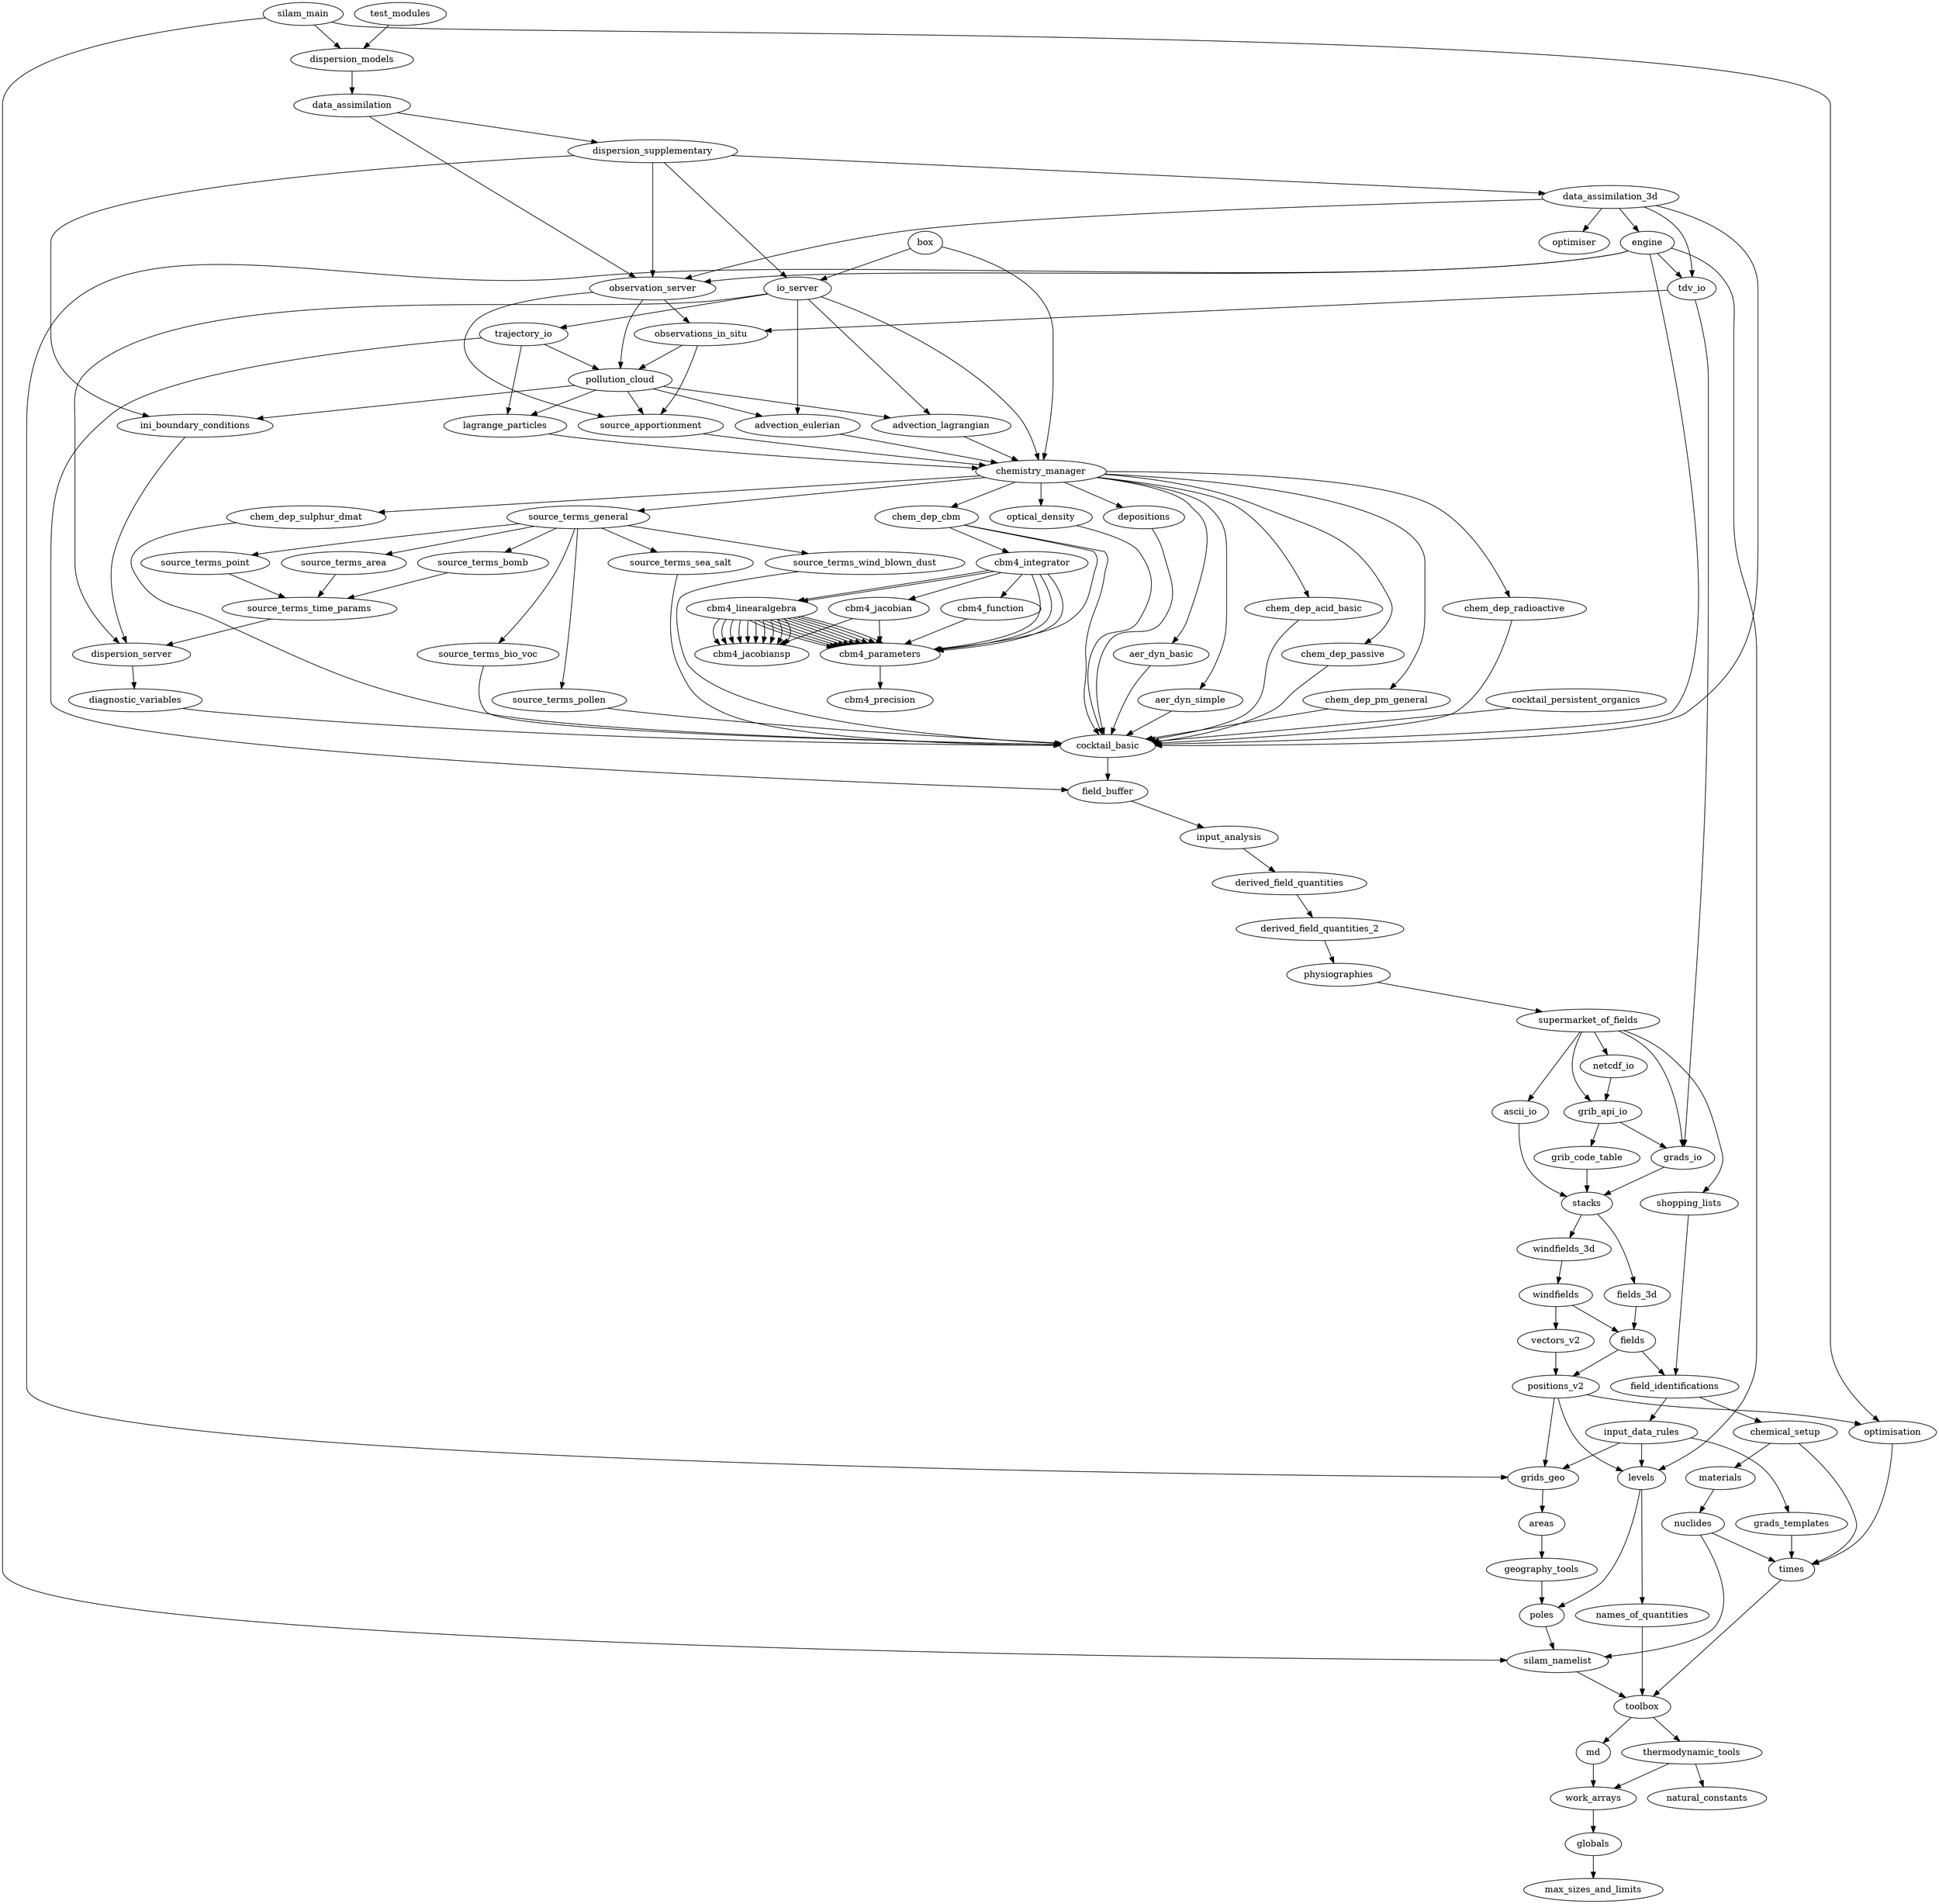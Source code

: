 digraph silam {
advection_eulerian -> chemistry_manager 
advection_lagrangian -> chemistry_manager 
aer_dyn_basic -> cocktail_basic 
aer_dyn_simple -> cocktail_basic 
areas -> geography_tools 
ascii_io -> stacks 
box -> chemistry_manager 
box -> io_server 
cbm4_function -> cbm4_parameters 
cbm4_integrator -> cbm4_parameters 
cbm4_integrator -> cbm4_linearalgebra 
cbm4_integrator -> cbm4_parameters 
cbm4_integrator -> cbm4_function 
cbm4_integrator -> cbm4_parameters 
cbm4_integrator -> cbm4_jacobian 
cbm4_integrator -> cbm4_linearalgebra 
cbm4_jacobian -> cbm4_parameters 
cbm4_jacobian -> cbm4_jacobiansp 
cbm4_linearalgebra -> cbm4_parameters 
cbm4_linearalgebra -> cbm4_jacobiansp 
cbm4_linearalgebra -> cbm4_parameters 
cbm4_linearalgebra -> cbm4_jacobiansp 
cbm4_linearalgebra -> cbm4_parameters 
cbm4_linearalgebra -> cbm4_jacobiansp 
cbm4_linearalgebra -> cbm4_parameters 
cbm4_linearalgebra -> cbm4_jacobiansp 
cbm4_linearalgebra -> cbm4_parameters 
cbm4_linearalgebra -> cbm4_jacobiansp 
cbm4_linearalgebra -> cbm4_parameters 
cbm4_linearalgebra -> cbm4_jacobiansp 
cbm4_linearalgebra -> cbm4_parameters 
cbm4_linearalgebra -> cbm4_jacobiansp 
cbm4_linearalgebra -> cbm4_parameters 
cbm4_linearalgebra -> cbm4_jacobiansp 
cbm4_linearalgebra -> cbm4_parameters 
cbm4_linearalgebra -> cbm4_jacobiansp 
cbm4_linearalgebra -> cbm4_parameters 
cbm4_linearalgebra -> cbm4_jacobiansp 
cbm4_parameters -> cbm4_precision 
chem_dep_acid_basic -> cocktail_basic 
chem_dep_cbm -> cbm4_parameters 
chem_dep_cbm -> cbm4_integrator 
chem_dep_cbm -> cocktail_basic 
chem_dep_passive -> cocktail_basic 
chem_dep_pm_general -> cocktail_basic 
cocktail_persistent_organics -> cocktail_basic 
chem_dep_radioactive -> cocktail_basic 
chem_dep_sulphur_dmat -> cocktail_basic 
chemical_setup -> materials 
chemical_setup -> times 
chemistry_manager -> source_terms_general 
chemistry_manager -> optical_density 
chemistry_manager -> depositions 
chemistry_manager -> chem_dep_passive 
chemistry_manager -> chem_dep_pm_general 
chemistry_manager -> chem_dep_sulphur_dmat 
chemistry_manager -> chem_dep_acid_basic 
chemistry_manager -> chem_dep_cbm 
chemistry_manager -> chem_dep_radioactive 
chemistry_manager -> aer_dyn_basic 
chemistry_manager -> aer_dyn_simple 
cocktail_basic -> field_buffer 
data_assimilation_3d -> observation_server 
data_assimilation_3d -> engine 
data_assimilation_3d -> tdv_io 
data_assimilation_3d -> optimiser 
data_assimilation_3d -> cocktail_basic 
data_assimilation -> dispersion_supplementary 
data_assimilation -> observation_server 
depositions -> cocktail_basic 
derived_field_quantities_2 -> physiographies 
derived_field_quantities -> derived_field_quantities_2 
diagnostic_variables -> cocktail_basic 
dispersion_models -> data_assimilation 
dispersion_server -> diagnostic_variables 
dispersion_supplementary -> observation_server 
dispersion_supplementary -> data_assimilation_3d 
dispersion_supplementary -> io_server 
dispersion_supplementary -> ini_boundary_conditions 
field_buffer -> input_analysis 
field_identifications -> input_data_rules 
field_identifications -> chemical_setup 
fields_3d -> fields 
fields -> field_identifications 
fields -> positions_v2 
geography_tools -> poles 
globals -> max_sizes_and_limits 
grads_io -> stacks 
grads_templates -> times 
grib_api_io -> grads_io 
grib_api_io -> grib_code_table 
grib_code_table -> stacks 
grids_geo -> areas 
ini_boundary_conditions -> dispersion_server 
input_analysis -> derived_field_quantities 
input_data_rules -> grads_templates 
input_data_rules -> levels 
input_data_rules -> grids_geo 
io_server -> trajectory_io 
io_server -> advection_eulerian 
io_server -> advection_lagrangian 
io_server -> chemistry_manager 
io_server -> dispersion_server 
lagrange_particles -> chemistry_manager 
levels -> poles 
levels -> names_of_quantities 
materials -> nuclides 
md -> work_arrays 
silam_namelist -> toolbox 
names_of_quantities -> toolbox 
netcdf_io -> grib_api_io 
nuclides -> silam_namelist 
nuclides -> times 
observation_server -> observations_in_situ 
observation_server -> pollution_cloud 
observation_server -> source_apportionment 
observations_in_situ -> pollution_cloud 
observations_in_situ -> source_apportionment 
optical_density -> cocktail_basic 
optimisation -> times 
physiographies -> supermarket_of_fields 
poles -> silam_namelist 
pollution_cloud -> source_apportionment 
pollution_cloud -> lagrange_particles 
pollution_cloud -> advection_lagrangian 
pollution_cloud -> advection_eulerian 
pollution_cloud -> ini_boundary_conditions 
positions_v2 -> optimisation 
positions_v2 -> levels 
positions_v2 -> grids_geo 
shopping_lists -> field_identifications 
silam_main -> dispersion_models 
silam_main -> optimisation 
silam_main -> silam_namelist 
source_apportionment -> chemistry_manager 
source_terms_area -> source_terms_time_params 
source_terms_bio_voc -> cocktail_basic 
source_terms_bomb -> source_terms_time_params 
source_terms_general -> source_terms_area 
source_terms_general -> source_terms_bio_voc 
source_terms_general -> source_terms_bomb 
source_terms_general -> source_terms_point 
source_terms_general -> source_terms_pollen 
source_terms_general -> source_terms_sea_salt 
source_terms_general -> source_terms_wind_blown_dust 
source_terms_point -> source_terms_time_params 
source_terms_pollen -> cocktail_basic 
source_terms_sea_salt -> cocktail_basic 
source_terms_time_params -> dispersion_server 
source_terms_wind_blown_dust -> cocktail_basic 
stacks -> fields_3d 
stacks -> windfields_3d 
supermarket_of_fields -> netcdf_io 
supermarket_of_fields -> grads_io 
supermarket_of_fields -> grib_api_io 
supermarket_of_fields -> shopping_lists 
supermarket_of_fields -> ascii_io 
engine -> observation_server 
engine -> grids_geo 
engine -> levels 
engine -> tdv_io 
engine -> cocktail_basic 
tdv_io -> grads_io 
tdv_io -> observations_in_situ 
test_modules -> dispersion_models 
thermodynamic_tools -> work_arrays 
thermodynamic_tools -> natural_constants 
times -> toolbox 
toolbox -> md 
toolbox -> thermodynamic_tools 
trajectory_io -> pollution_cloud 
trajectory_io -> lagrange_particles 
trajectory_io -> field_buffer 
vectors_v2 -> positions_v2 
windfields_3d -> windfields 
windfields -> vectors_v2 
windfields -> fields 
work_arrays -> globals 
}